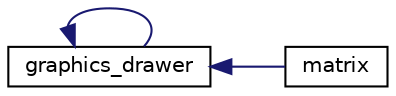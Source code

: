 digraph "Graphical Class Hierarchy"
{
  edge [fontname="Helvetica",fontsize="10",labelfontname="Helvetica",labelfontsize="10"];
  node [fontname="Helvetica",fontsize="10",shape=record];
  rankdir="LR";
  Node0 [label="window",height=0.2,width=0.4,color="grey75", fillcolor="white", style="filled"];
  Node0 -> Node0 [dir="back",color="midnightblue",fontsize="10",style="solid",fontname="Helvetica"];
  Node0 [label="graphics_drawer",height=0.2,width=0.4,color="black", fillcolor="white", style="filled",URL="$classgraphics__drawer.html"];
  Node0 -> Node1 [dir="back",color="midnightblue",fontsize="10",style="solid",fontname="Helvetica"];
  Node1 [label="matrix",height=0.2,width=0.4,color="black", fillcolor="white", style="filled",URL="$classmatrix.html"];
}
